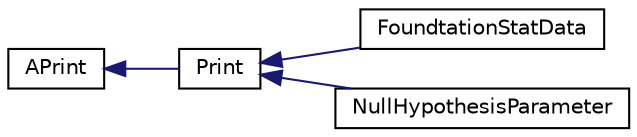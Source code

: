 digraph "그래픽컬한 클래스 계통도"
{
  edge [fontname="Helvetica",fontsize="10",labelfontname="Helvetica",labelfontsize="10"];
  node [fontname="Helvetica",fontsize="10",shape=record];
  rankdir="LR";
  Node0 [label="APrint",height=0.2,width=0.4,color="black", fillcolor="white", style="filled",URL="$class_a_print.html",tooltip="추상 프린트 클래스 "];
  Node0 -> Node1 [dir="back",color="midnightblue",fontsize="10",style="solid",fontname="Helvetica"];
  Node1 [label="Print",height=0.2,width=0.4,color="black", fillcolor="white", style="filled",URL="$class_print.html",tooltip="상속용 프린트 클래스 "];
  Node1 -> Node2 [dir="back",color="midnightblue",fontsize="10",style="solid",fontname="Helvetica"];
  Node2 [label="FoundtationStatData",height=0.2,width=0.4,color="black", fillcolor="white", style="filled",URL="$class_foundtation_stat_data.html",tooltip="기초 통계량 결과값 클래스 "];
  Node1 -> Node3 [dir="back",color="midnightblue",fontsize="10",style="solid",fontname="Helvetica"];
  Node3 [label="NullHypothesisParameter",height=0.2,width=0.4,color="black", fillcolor="white", style="filled",URL="$class_null_hypothesis_parameter.html",tooltip="가설검정 데이터 클래 "];
}
